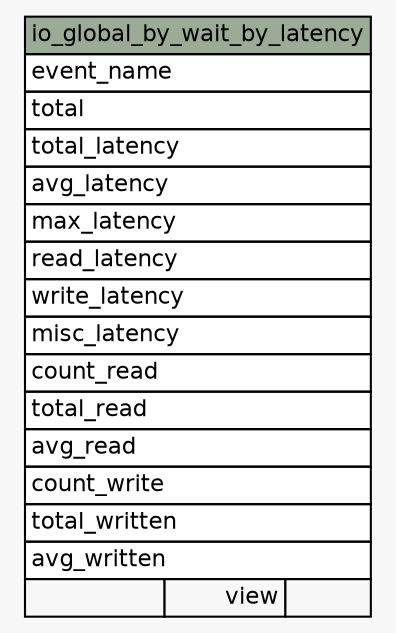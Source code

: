 // dot 6.0.1 on Linux 5.19.13-zen1-1-zen
// SchemaSpy rev 590
digraph "io_global_by_wait_by_latency" {
  graph [
    rankdir="RL"
    bgcolor="#f7f7f7"
    nodesep="0.18"
    ranksep="0.46"
    fontname="Helvetica"
    fontsize="11"
  ];
  node [
    fontname="Helvetica"
    fontsize="11"
    shape="plaintext"
  ];
  edge [
    arrowsize="0.8"
  ];
  "io_global_by_wait_by_latency" [
    label=<
    <TABLE BORDER="0" CELLBORDER="1" CELLSPACING="0" BGCOLOR="#ffffff">
      <TR><TD COLSPAN="3" BGCOLOR="#9bab96" ALIGN="CENTER">io_global_by_wait_by_latency</TD></TR>
      <TR><TD PORT="event_name" COLSPAN="3" ALIGN="LEFT">event_name</TD></TR>
      <TR><TD PORT="total" COLSPAN="3" ALIGN="LEFT">total</TD></TR>
      <TR><TD PORT="total_latency" COLSPAN="3" ALIGN="LEFT">total_latency</TD></TR>
      <TR><TD PORT="avg_latency" COLSPAN="3" ALIGN="LEFT">avg_latency</TD></TR>
      <TR><TD PORT="max_latency" COLSPAN="3" ALIGN="LEFT">max_latency</TD></TR>
      <TR><TD PORT="read_latency" COLSPAN="3" ALIGN="LEFT">read_latency</TD></TR>
      <TR><TD PORT="write_latency" COLSPAN="3" ALIGN="LEFT">write_latency</TD></TR>
      <TR><TD PORT="misc_latency" COLSPAN="3" ALIGN="LEFT">misc_latency</TD></TR>
      <TR><TD PORT="count_read" COLSPAN="3" ALIGN="LEFT">count_read</TD></TR>
      <TR><TD PORT="total_read" COLSPAN="3" ALIGN="LEFT">total_read</TD></TR>
      <TR><TD PORT="avg_read" COLSPAN="3" ALIGN="LEFT">avg_read</TD></TR>
      <TR><TD PORT="count_write" COLSPAN="3" ALIGN="LEFT">count_write</TD></TR>
      <TR><TD PORT="total_written" COLSPAN="3" ALIGN="LEFT">total_written</TD></TR>
      <TR><TD PORT="avg_written" COLSPAN="3" ALIGN="LEFT">avg_written</TD></TR>
      <TR><TD ALIGN="LEFT" BGCOLOR="#f7f7f7">  </TD><TD ALIGN="RIGHT" BGCOLOR="#f7f7f7">view</TD><TD ALIGN="RIGHT" BGCOLOR="#f7f7f7">  </TD></TR>
    </TABLE>>
    URL="tables/io_global_by_wait_by_latency.html"
    tooltip="io_global_by_wait_by_latency"
  ];
}
